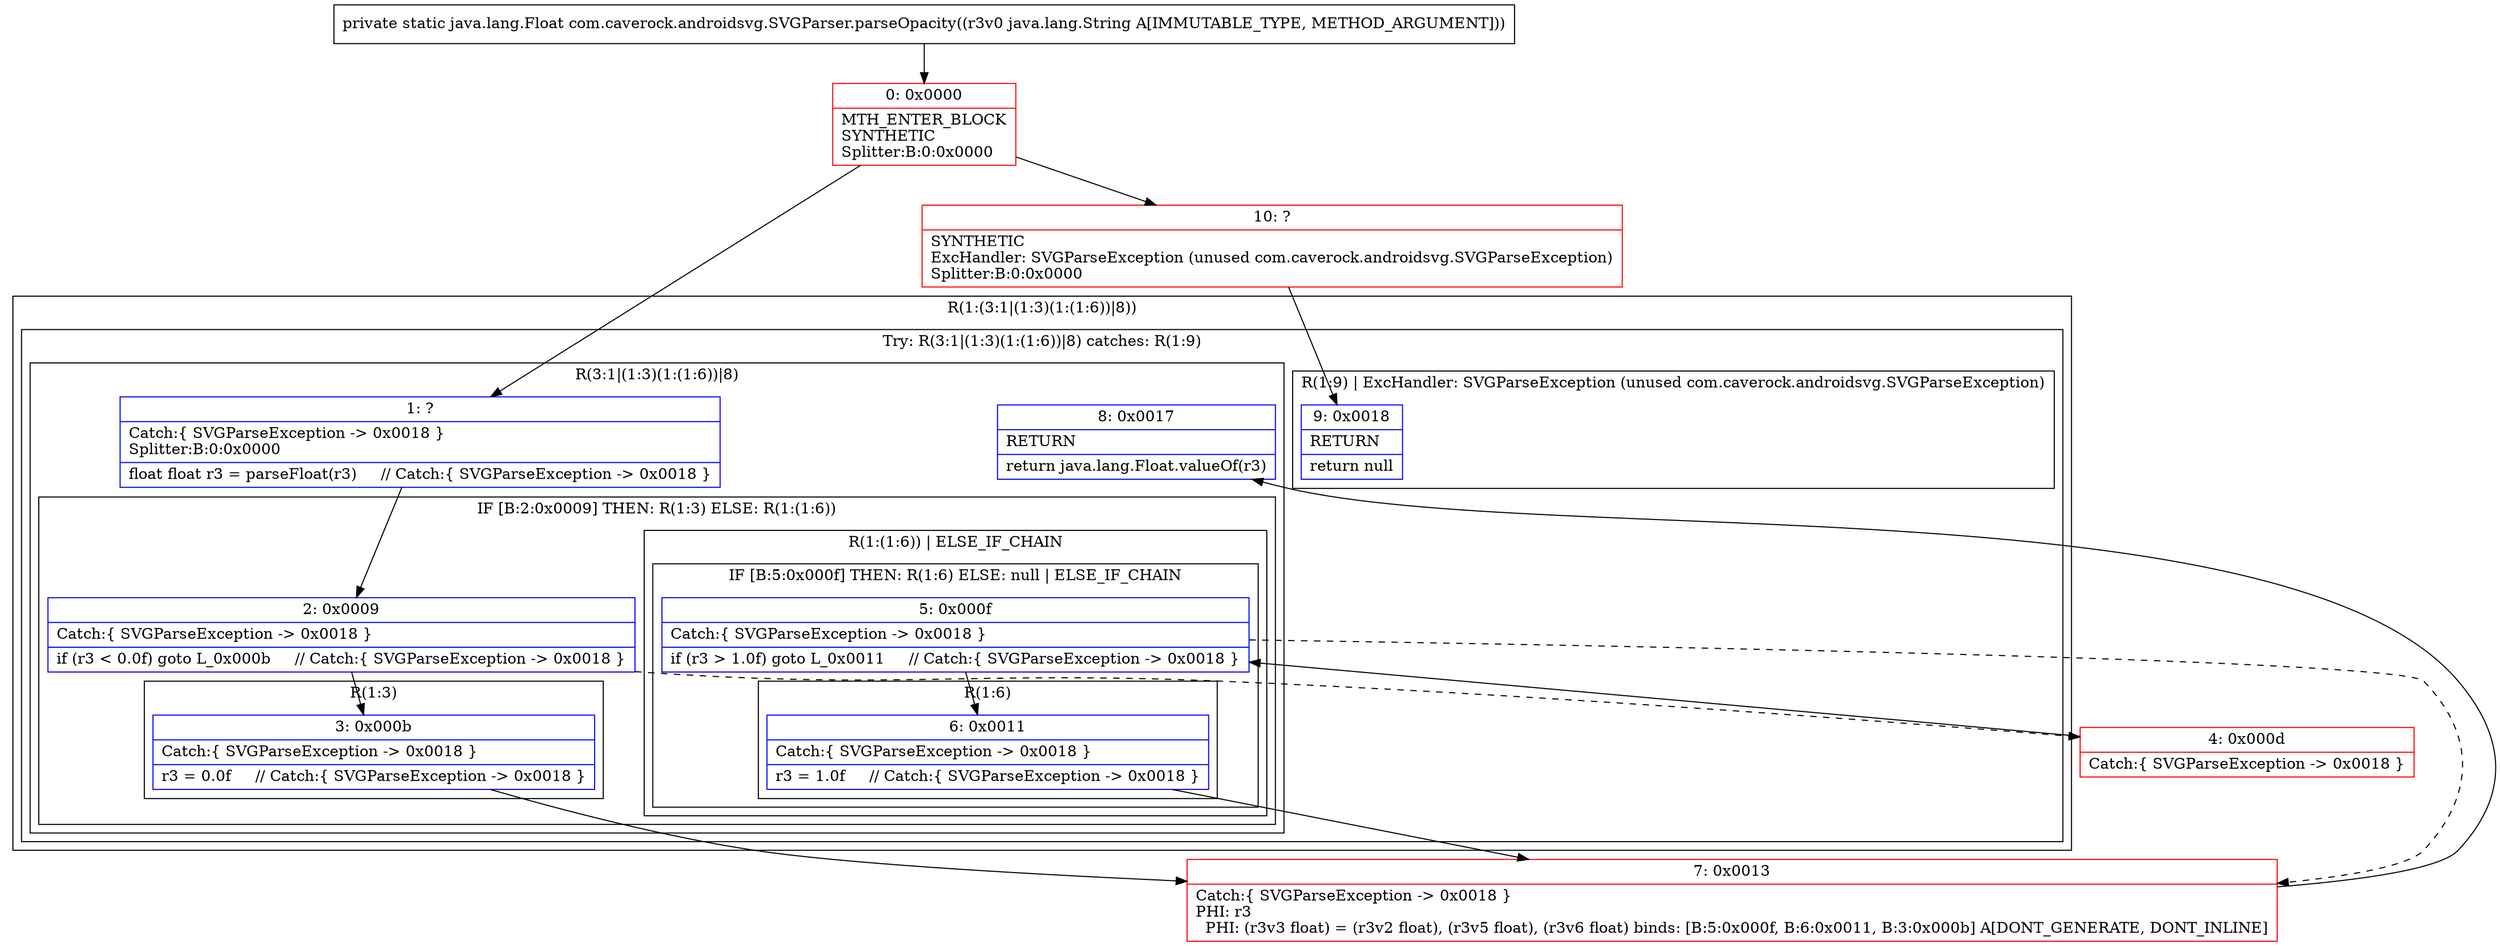 digraph "CFG forcom.caverock.androidsvg.SVGParser.parseOpacity(Ljava\/lang\/String;)Ljava\/lang\/Float;" {
subgraph cluster_Region_2144827264 {
label = "R(1:(3:1|(1:3)(1:(1:6))|8))";
node [shape=record,color=blue];
subgraph cluster_TryCatchRegion_1219435674 {
label = "Try: R(3:1|(1:3)(1:(1:6))|8) catches: R(1:9)";
node [shape=record,color=blue];
subgraph cluster_Region_1403794494 {
label = "R(3:1|(1:3)(1:(1:6))|8)";
node [shape=record,color=blue];
Node_1 [shape=record,label="{1\:\ ?|Catch:\{ SVGParseException \-\> 0x0018 \}\lSplitter:B:0:0x0000\l|float float r3 = parseFloat(r3)     \/\/ Catch:\{ SVGParseException \-\> 0x0018 \}\l}"];
subgraph cluster_IfRegion_360583749 {
label = "IF [B:2:0x0009] THEN: R(1:3) ELSE: R(1:(1:6))";
node [shape=record,color=blue];
Node_2 [shape=record,label="{2\:\ 0x0009|Catch:\{ SVGParseException \-\> 0x0018 \}\l|if (r3 \< 0.0f) goto L_0x000b     \/\/ Catch:\{ SVGParseException \-\> 0x0018 \}\l}"];
subgraph cluster_Region_543202480 {
label = "R(1:3)";
node [shape=record,color=blue];
Node_3 [shape=record,label="{3\:\ 0x000b|Catch:\{ SVGParseException \-\> 0x0018 \}\l|r3 = 0.0f     \/\/ Catch:\{ SVGParseException \-\> 0x0018 \}\l}"];
}
subgraph cluster_Region_321867822 {
label = "R(1:(1:6)) | ELSE_IF_CHAIN\l";
node [shape=record,color=blue];
subgraph cluster_IfRegion_667011344 {
label = "IF [B:5:0x000f] THEN: R(1:6) ELSE: null | ELSE_IF_CHAIN\l";
node [shape=record,color=blue];
Node_5 [shape=record,label="{5\:\ 0x000f|Catch:\{ SVGParseException \-\> 0x0018 \}\l|if (r3 \> 1.0f) goto L_0x0011     \/\/ Catch:\{ SVGParseException \-\> 0x0018 \}\l}"];
subgraph cluster_Region_2138798498 {
label = "R(1:6)";
node [shape=record,color=blue];
Node_6 [shape=record,label="{6\:\ 0x0011|Catch:\{ SVGParseException \-\> 0x0018 \}\l|r3 = 1.0f     \/\/ Catch:\{ SVGParseException \-\> 0x0018 \}\l}"];
}
}
}
}
Node_8 [shape=record,label="{8\:\ 0x0017|RETURN\l|return java.lang.Float.valueOf(r3)\l}"];
}
subgraph cluster_Region_2098922598 {
label = "R(1:9) | ExcHandler: SVGParseException (unused com.caverock.androidsvg.SVGParseException)\l";
node [shape=record,color=blue];
Node_9 [shape=record,label="{9\:\ 0x0018|RETURN\l|return null\l}"];
}
}
}
subgraph cluster_Region_2098922598 {
label = "R(1:9) | ExcHandler: SVGParseException (unused com.caverock.androidsvg.SVGParseException)\l";
node [shape=record,color=blue];
Node_9 [shape=record,label="{9\:\ 0x0018|RETURN\l|return null\l}"];
}
Node_0 [shape=record,color=red,label="{0\:\ 0x0000|MTH_ENTER_BLOCK\lSYNTHETIC\lSplitter:B:0:0x0000\l}"];
Node_4 [shape=record,color=red,label="{4\:\ 0x000d|Catch:\{ SVGParseException \-\> 0x0018 \}\l}"];
Node_7 [shape=record,color=red,label="{7\:\ 0x0013|Catch:\{ SVGParseException \-\> 0x0018 \}\lPHI: r3 \l  PHI: (r3v3 float) = (r3v2 float), (r3v5 float), (r3v6 float) binds: [B:5:0x000f, B:6:0x0011, B:3:0x000b] A[DONT_GENERATE, DONT_INLINE]\l}"];
Node_10 [shape=record,color=red,label="{10\:\ ?|SYNTHETIC\lExcHandler: SVGParseException (unused com.caverock.androidsvg.SVGParseException)\lSplitter:B:0:0x0000\l}"];
MethodNode[shape=record,label="{private static java.lang.Float com.caverock.androidsvg.SVGParser.parseOpacity((r3v0 java.lang.String A[IMMUTABLE_TYPE, METHOD_ARGUMENT])) }"];
MethodNode -> Node_0;
Node_1 -> Node_2;
Node_2 -> Node_3;
Node_2 -> Node_4[style=dashed];
Node_3 -> Node_7;
Node_5 -> Node_6;
Node_5 -> Node_7[style=dashed];
Node_6 -> Node_7;
Node_0 -> Node_1;
Node_0 -> Node_10;
Node_4 -> Node_5;
Node_7 -> Node_8;
Node_10 -> Node_9;
}

